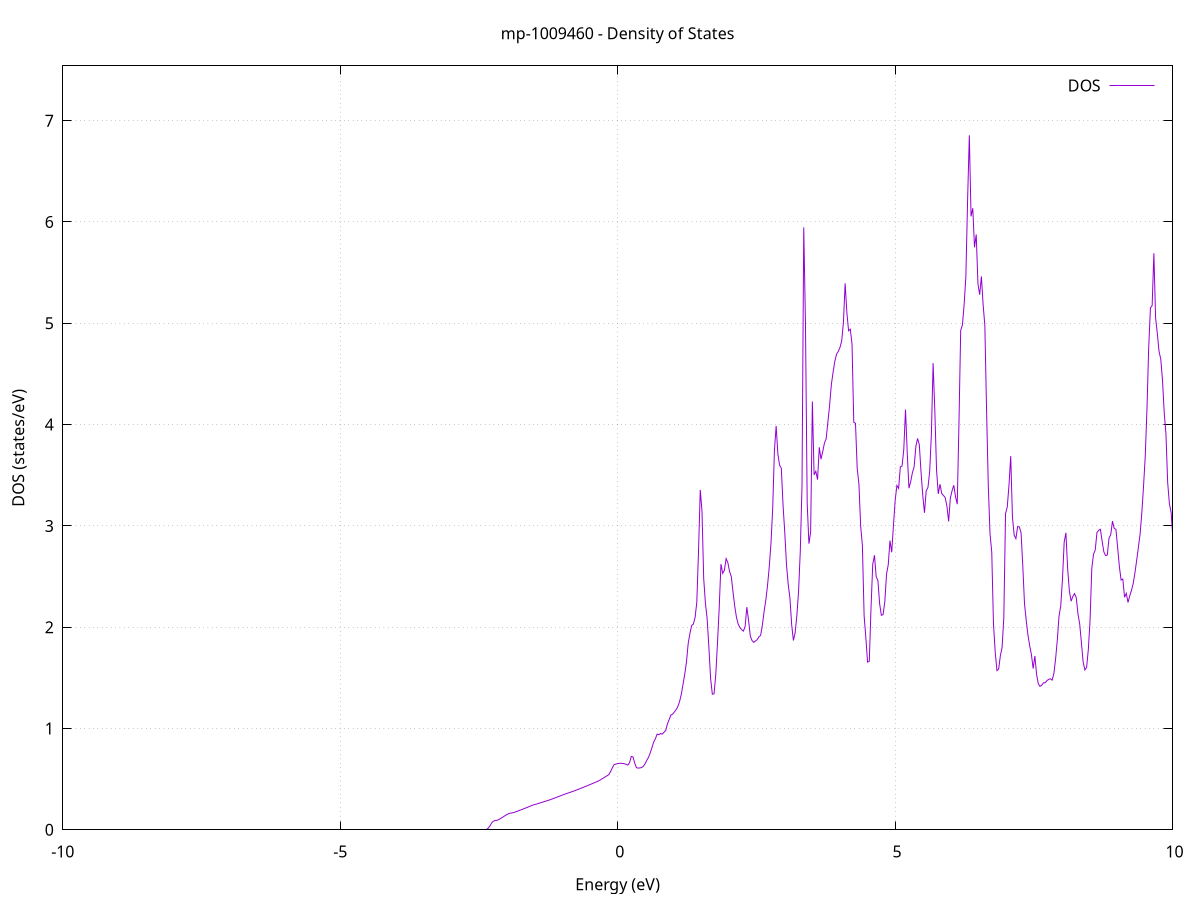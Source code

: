 set title 'mp-1009460 - Density of States'
set xlabel 'Energy (eV)'
set ylabel 'DOS (states/eV)'
set grid
set xrange [-10:10]
set yrange [0:7.541]
set xzeroaxis lt -1
set terminal png size 800,600
set output 'mp-1009460_dos_gnuplot.png'
plot '-' using 1:2 with lines title 'DOS'
-28.912100 0.000000
-28.881100 0.000000
-28.850000 0.000000
-28.818900 0.000000
-28.787800 0.000000
-28.756700 0.000000
-28.725600 0.000000
-28.694600 0.000000
-28.663500 0.000000
-28.632400 0.000000
-28.601300 0.000000
-28.570200 0.000000
-28.539100 0.000000
-28.508000 0.000000
-28.477000 0.000000
-28.445900 0.000000
-28.414800 0.000000
-28.383700 0.000000
-28.352600 0.000000
-28.321500 0.000000
-28.290400 0.000000
-28.259400 0.000000
-28.228300 0.000000
-28.197200 0.000000
-28.166100 0.000000
-28.135000 0.000000
-28.103900 0.000000
-28.072900 0.000000
-28.041800 0.000000
-28.010700 0.000000
-27.979600 0.000000
-27.948500 0.000000
-27.917400 0.000000
-27.886300 0.000000
-27.855300 0.000000
-27.824200 0.000000
-27.793100 0.000000
-27.762000 0.000000
-27.730900 0.000000
-27.699800 0.000000
-27.668700 0.000000
-27.637700 0.000000
-27.606600 0.000000
-27.575500 0.000000
-27.544400 0.000000
-27.513300 0.000000
-27.482200 0.000000
-27.451200 0.000000
-27.420100 0.000000
-27.389000 0.000000
-27.357900 0.000000
-27.326800 0.000000
-27.295700 0.000000
-27.264600 0.000000
-27.233600 0.000000
-27.202500 0.000000
-27.171400 0.000000
-27.140300 0.000000
-27.109200 0.000000
-27.078100 0.000000
-27.047000 0.000000
-27.016000 0.000000
-26.984900 0.000000
-26.953800 0.000000
-26.922700 0.000000
-26.891600 0.000000
-26.860500 0.000000
-26.829500 0.000000
-26.798400 0.000000
-26.767300 0.000000
-26.736200 0.000000
-26.705100 0.000000
-26.674000 0.000000
-26.642900 0.000000
-26.611900 0.000000
-26.580800 0.000000
-26.549700 0.000000
-26.518600 0.000000
-26.487500 0.000000
-26.456400 0.000000
-26.425300 0.000000
-26.394300 0.000000
-26.363200 0.000000
-26.332100 0.000000
-26.301000 0.000000
-26.269900 0.000000
-26.238800 0.000000
-26.207800 0.000000
-26.176700 0.000000
-26.145600 0.000000
-26.114500 0.000000
-26.083400 0.395600
-26.052300 5.339800
-26.021200 10.198000
-25.990200 15.496900
-25.959100 20.446000
-25.928000 22.115000
-25.896900 22.555800
-25.865800 24.600000
-25.834700 21.960500
-25.803600 13.920100
-25.772600 10.578000
-25.741500 18.273700
-25.710400 21.093600
-25.679300 24.463600
-25.648200 21.679500
-25.617100 19.518000
-25.586100 21.856300
-25.555000 25.265200
-25.523900 19.869700
-25.492800 19.730000
-25.461700 16.623400
-25.430600 15.591600
-25.399500 5.833200
-25.368500 8.453900
-25.337400 11.492200
-25.306300 16.483100
-25.275200 20.069700
-25.244100 19.034900
-25.213000 11.770700
-25.181900 13.320100
-25.150900 8.590800
-25.119800 5.421000
-25.088700 130.038900
-25.057600 24.609700
-25.026500 6.051100
-24.995400 0.000000
-24.964400 0.000000
-24.933300 0.000000
-24.902200 0.000000
-24.871100 0.000000
-24.840000 0.000000
-24.808900 0.000000
-24.777800 0.000000
-24.746800 0.000000
-24.715700 0.000000
-24.684600 0.000000
-24.653500 0.000000
-24.622400 0.000000
-24.591300 0.000000
-24.560200 0.000000
-24.529200 0.000000
-24.498100 0.000000
-24.467000 0.000000
-24.435900 0.000000
-24.404800 0.000000
-24.373700 0.000000
-24.342700 0.000000
-24.311600 0.000000
-24.280500 0.000000
-24.249400 0.000000
-24.218300 0.000000
-24.187200 0.000000
-24.156100 0.000000
-24.125100 0.000000
-24.094000 0.000000
-24.062900 0.000000
-24.031800 0.000000
-24.000700 0.000000
-23.969600 0.000000
-23.938500 0.000000
-23.907500 0.000000
-23.876400 0.000000
-23.845300 0.000000
-23.814200 0.000000
-23.783100 0.000000
-23.752000 0.000000
-23.721000 0.000000
-23.689900 0.000000
-23.658800 0.000000
-23.627700 0.000000
-23.596600 0.000000
-23.565500 0.000000
-23.534400 0.000000
-23.503400 0.000000
-23.472300 0.000000
-23.441200 0.000000
-23.410100 0.000000
-23.379000 0.000000
-23.347900 0.000000
-23.316800 0.000000
-23.285800 0.000000
-23.254700 0.000000
-23.223600 0.000000
-23.192500 0.000000
-23.161400 0.000000
-23.130300 0.000000
-23.099300 0.000000
-23.068200 0.000000
-23.037100 0.000000
-23.006000 0.000000
-22.974900 0.000000
-22.943800 0.000000
-22.912700 0.000000
-22.881700 0.000000
-22.850600 0.000000
-22.819500 0.000000
-22.788400 0.000000
-22.757300 0.000000
-22.726200 0.000000
-22.695100 0.000000
-22.664100 0.000000
-22.633000 0.000000
-22.601900 0.000000
-22.570800 0.000000
-22.539700 0.000000
-22.508600 0.000000
-22.477600 0.000000
-22.446500 0.000000
-22.415400 0.000000
-22.384300 0.000000
-22.353200 0.000000
-22.322100 0.000000
-22.291000 0.000000
-22.260000 0.000000
-22.228900 0.000000
-22.197800 0.000000
-22.166700 0.000000
-22.135600 0.000000
-22.104500 0.000000
-22.073400 0.000000
-22.042400 0.000000
-22.011300 0.000000
-21.980200 0.000000
-21.949100 0.000000
-21.918000 0.000000
-21.886900 0.000000
-21.855900 0.000000
-21.824800 0.000000
-21.793700 0.000000
-21.762600 0.000000
-21.731500 0.000000
-21.700400 0.000000
-21.669300 0.000000
-21.638300 0.000000
-21.607200 0.000000
-21.576100 0.000000
-21.545000 0.000000
-21.513900 0.000000
-21.482800 0.000000
-21.451700 0.000000
-21.420700 0.000000
-21.389600 0.000000
-21.358500 0.000000
-21.327400 0.000000
-21.296300 0.000000
-21.265200 0.000000
-21.234200 0.000000
-21.203100 0.000000
-21.172000 0.000000
-21.140900 0.000000
-21.109800 0.000000
-21.078700 0.000000
-21.047600 0.000000
-21.016600 0.000000
-20.985500 0.000000
-20.954400 0.000000
-20.923300 0.000000
-20.892200 0.000000
-20.861100 0.000000
-20.830000 0.000000
-20.799000 0.000000
-20.767900 0.000000
-20.736800 0.000000
-20.705700 0.000000
-20.674600 0.000000
-20.643500 0.000000
-20.612500 0.000000
-20.581400 0.000000
-20.550300 0.000000
-20.519200 0.000000
-20.488100 0.000000
-20.457000 0.000000
-20.425900 0.000000
-20.394900 0.000000
-20.363800 0.000000
-20.332700 0.000000
-20.301600 0.000000
-20.270500 0.000000
-20.239400 0.000000
-20.208300 0.000000
-20.177300 0.000000
-20.146200 0.000000
-20.115100 0.000000
-20.084000 0.000000
-20.052900 0.000000
-20.021800 0.000000
-19.990800 0.000000
-19.959700 0.000000
-19.928600 0.000000
-19.897500 0.000000
-19.866400 0.000000
-19.835300 0.000000
-19.804200 0.000000
-19.773200 0.000000
-19.742100 0.000000
-19.711000 0.000000
-19.679900 0.000000
-19.648800 0.000000
-19.617700 0.000000
-19.586600 0.000000
-19.555600 0.000000
-19.524500 0.000000
-19.493400 0.000000
-19.462300 0.000000
-19.431200 0.000000
-19.400100 0.000000
-19.369000 0.000000
-19.338000 0.000000
-19.306900 0.000000
-19.275800 0.000000
-19.244700 0.000000
-19.213600 0.000000
-19.182500 0.000000
-19.151500 0.000000
-19.120400 0.000000
-19.089300 0.000000
-19.058200 0.000000
-19.027100 0.000000
-18.996000 0.000000
-18.964900 0.000000
-18.933900 0.000000
-18.902800 0.000000
-18.871700 0.000000
-18.840600 0.000000
-18.809500 0.000000
-18.778400 0.000000
-18.747300 0.000000
-18.716300 0.000000
-18.685200 0.000000
-18.654100 0.000000
-18.623000 0.000000
-18.591900 0.000000
-18.560800 0.000000
-18.529800 0.000000
-18.498700 0.000000
-18.467600 0.000000
-18.436500 0.000000
-18.405400 0.000000
-18.374300 0.000000
-18.343200 0.000000
-18.312200 0.000000
-18.281100 0.000000
-18.250000 0.000000
-18.218900 0.000000
-18.187800 0.000000
-18.156700 0.000000
-18.125600 0.000000
-18.094600 0.000000
-18.063500 0.000000
-18.032400 0.000000
-18.001300 0.000000
-17.970200 0.000000
-17.939100 0.000000
-17.908100 0.000000
-17.877000 0.000000
-17.845900 0.000000
-17.814800 0.000000
-17.783700 0.000000
-17.752600 0.000000
-17.721500 0.000000
-17.690500 0.000000
-17.659400 0.000000
-17.628300 0.000000
-17.597200 0.000000
-17.566100 0.000000
-17.535000 0.000000
-17.503900 0.000000
-17.472900 0.000000
-17.441800 0.000000
-17.410700 0.000000
-17.379600 0.000000
-17.348500 0.000000
-17.317400 0.000000
-17.286400 0.000000
-17.255300 0.000000
-17.224200 0.000000
-17.193100 0.000000
-17.162000 0.000000
-17.130900 0.000000
-17.099800 0.000000
-17.068800 0.000000
-17.037700 0.000000
-17.006600 0.000000
-16.975500 0.000000
-16.944400 0.000000
-16.913300 0.000000
-16.882200 0.000000
-16.851200 0.000000
-16.820100 0.000000
-16.789000 0.000000
-16.757900 0.000000
-16.726800 0.000000
-16.695700 0.000000
-16.664700 0.000000
-16.633600 0.000000
-16.602500 0.000000
-16.571400 0.000000
-16.540300 0.000000
-16.509200 0.000000
-16.478100 0.000000
-16.447100 0.000000
-16.416000 0.000000
-16.384900 0.000000
-16.353800 0.000000
-16.322700 0.000000
-16.291600 0.000000
-16.260500 0.000000
-16.229500 0.000000
-16.198400 0.000000
-16.167300 0.000000
-16.136200 0.000000
-16.105100 0.000000
-16.074000 0.000000
-16.043000 0.000000
-16.011900 0.000000
-15.980800 0.000000
-15.949700 0.000000
-15.918600 0.000000
-15.887500 0.000000
-15.856400 0.000000
-15.825400 0.000000
-15.794300 0.000000
-15.763200 0.000000
-15.732100 0.000000
-15.701000 0.000000
-15.669900 0.000000
-15.638800 0.000000
-15.607800 0.000000
-15.576700 0.000000
-15.545600 0.000000
-15.514500 0.000000
-15.483400 0.000000
-15.452300 0.000000
-15.421300 0.000000
-15.390200 0.000000
-15.359100 0.000000
-15.328000 0.000000
-15.296900 0.000000
-15.265800 0.000000
-15.234700 0.000000
-15.203700 0.000000
-15.172600 0.000000
-15.141500 0.000000
-15.110400 0.000000
-15.079300 0.000000
-15.048200 0.000000
-15.017100 0.000000
-14.986100 0.000000
-14.955000 0.000000
-14.923900 0.000000
-14.892800 0.000000
-14.861700 0.000000
-14.830600 0.000000
-14.799600 0.000000
-14.768500 0.000000
-14.737400 0.000000
-14.706300 0.000000
-14.675200 0.000000
-14.644100 0.000000
-14.613000 0.000000
-14.582000 0.000000
-14.550900 0.000000
-14.519800 0.000000
-14.488700 0.000000
-14.457600 0.000000
-14.426500 0.000000
-14.395400 0.000000
-14.364400 0.000000
-14.333300 0.000000
-14.302200 0.000000
-14.271100 0.000000
-14.240000 0.000000
-14.208900 0.000000
-14.177900 0.000000
-14.146800 0.000000
-14.115700 0.000000
-14.084600 0.000000
-14.053500 0.000000
-14.022400 0.000000
-13.991300 0.000000
-13.960300 0.000000
-13.929200 0.000000
-13.898100 0.000000
-13.867000 0.000000
-13.835900 0.000000
-13.804800 0.000000
-13.773700 0.000000
-13.742700 0.000000
-13.711600 0.000000
-13.680500 0.000000
-13.649400 0.000000
-13.618300 0.000000
-13.587200 0.000000
-13.556200 0.000000
-13.525100 0.000000
-13.494000 0.000000
-13.462900 0.000000
-13.431800 0.000000
-13.400700 0.000000
-13.369600 0.000000
-13.338600 0.000000
-13.307500 0.000000
-13.276400 0.000000
-13.245300 0.000000
-13.214200 0.000000
-13.183100 0.000000
-13.152000 0.000000
-13.121000 0.000000
-13.089900 0.000000
-13.058800 0.000000
-13.027700 0.000000
-12.996600 0.000000
-12.965500 0.000000
-12.934500 0.000000
-12.903400 0.000000
-12.872300 0.000000
-12.841200 0.000000
-12.810100 0.000000
-12.779000 0.000000
-12.747900 0.000000
-12.716900 0.000000
-12.685800 0.000000
-12.654700 0.000000
-12.623600 0.000000
-12.592500 0.000000
-12.561400 0.000000
-12.530300 0.000000
-12.499300 0.000000
-12.468200 0.000000
-12.437100 0.000000
-12.406000 0.000000
-12.374900 0.000000
-12.343800 0.000000
-12.312800 0.000000
-12.281700 0.000000
-12.250600 0.000000
-12.219500 0.000000
-12.188400 0.000000
-12.157300 0.000000
-12.126200 0.000000
-12.095200 0.000000
-12.064100 0.000000
-12.033000 0.000000
-12.001900 0.000000
-11.970800 0.000000
-11.939700 0.000000
-11.908600 0.000000
-11.877600 0.000000
-11.846500 0.000000
-11.815400 0.000000
-11.784300 0.000000
-11.753200 0.000000
-11.722100 0.000000
-11.691100 0.000000
-11.660000 0.000000
-11.628900 0.000000
-11.597800 0.000000
-11.566700 0.000000
-11.535600 0.000000
-11.504500 0.000000
-11.473500 0.000000
-11.442400 0.000000
-11.411300 0.000000
-11.380200 0.000000
-11.349100 0.000000
-11.318000 0.000000
-11.286900 0.000000
-11.255900 0.000000
-11.224800 0.000000
-11.193700 0.000000
-11.162600 0.000000
-11.131500 0.000000
-11.100400 0.000000
-11.069400 0.000000
-11.038300 0.000000
-11.007200 0.000000
-10.976100 0.000000
-10.945000 0.000000
-10.913900 0.000000
-10.882800 0.000000
-10.851800 0.000000
-10.820700 0.000000
-10.789600 0.000000
-10.758500 0.000000
-10.727400 0.000000
-10.696300 0.000000
-10.665200 0.000000
-10.634200 0.000000
-10.603100 0.000000
-10.572000 0.000000
-10.540900 0.000000
-10.509800 0.000000
-10.478700 0.000000
-10.447700 0.000000
-10.416600 0.000000
-10.385500 0.000000
-10.354400 0.000000
-10.323300 0.000000
-10.292200 0.000000
-10.261100 0.000000
-10.230100 0.000000
-10.199000 0.000000
-10.167900 0.000000
-10.136800 0.000000
-10.105700 0.000000
-10.074600 0.000000
-10.043500 0.000000
-10.012500 0.000000
-9.981400 0.000000
-9.950300 0.000000
-9.919200 0.000000
-9.888100 0.000000
-9.857000 0.000000
-9.826000 0.000000
-9.794900 0.000000
-9.763800 0.000000
-9.732700 0.000000
-9.701600 0.000000
-9.670500 0.000000
-9.639400 0.000000
-9.608400 0.000000
-9.577300 0.000000
-9.546200 0.000000
-9.515100 0.000000
-9.484000 0.000000
-9.452900 0.000000
-9.421800 0.000000
-9.390800 0.000000
-9.359700 0.000000
-9.328600 0.000000
-9.297500 0.000000
-9.266400 0.000000
-9.235300 0.000000
-9.204300 0.000000
-9.173200 0.000000
-9.142100 0.000000
-9.111000 0.000000
-9.079900 0.000000
-9.048800 0.000000
-9.017700 0.000000
-8.986700 0.000000
-8.955600 0.000000
-8.924500 0.000000
-8.893400 0.000000
-8.862300 0.000000
-8.831200 0.000000
-8.800100 0.000000
-8.769100 0.000000
-8.738000 0.000000
-8.706900 0.000000
-8.675800 0.000000
-8.644700 0.000000
-8.613600 0.000000
-8.582600 0.000000
-8.551500 0.000000
-8.520400 0.000000
-8.489300 0.000000
-8.458200 0.000000
-8.427100 0.000000
-8.396000 0.000000
-8.365000 0.000000
-8.333900 0.000000
-8.302800 0.000000
-8.271700 0.000000
-8.240600 0.000000
-8.209500 0.000000
-8.178400 0.000000
-8.147400 0.000000
-8.116300 0.000000
-8.085200 0.000000
-8.054100 0.000000
-8.023000 0.000000
-7.991900 0.000000
-7.960900 0.000000
-7.929800 0.000000
-7.898700 0.000000
-7.867600 0.000000
-7.836500 0.000000
-7.805400 0.000000
-7.774300 0.000000
-7.743300 0.000000
-7.712200 0.000000
-7.681100 0.000000
-7.650000 0.000000
-7.618900 0.000000
-7.587800 0.000000
-7.556700 0.000000
-7.525700 0.000000
-7.494600 0.000000
-7.463500 0.000000
-7.432400 0.000000
-7.401300 0.000000
-7.370200 0.000000
-7.339200 0.000000
-7.308100 0.000000
-7.277000 0.000000
-7.245900 0.000000
-7.214800 0.000000
-7.183700 0.000000
-7.152600 0.000000
-7.121600 0.000000
-7.090500 0.000000
-7.059400 0.000000
-7.028300 0.000000
-6.997200 0.000000
-6.966100 0.000000
-6.935000 0.000000
-6.904000 0.000000
-6.872900 0.000000
-6.841800 0.000000
-6.810700 0.000000
-6.779600 0.000000
-6.748500 0.000000
-6.717400 0.000000
-6.686400 0.000000
-6.655300 0.000000
-6.624200 0.000000
-6.593100 0.000000
-6.562000 0.000000
-6.530900 0.000000
-6.499900 0.000000
-6.468800 0.000000
-6.437700 0.000000
-6.406600 0.000000
-6.375500 0.000000
-6.344400 0.000000
-6.313300 0.000000
-6.282300 0.000000
-6.251200 0.000000
-6.220100 0.000000
-6.189000 0.000000
-6.157900 0.000000
-6.126800 0.000000
-6.095700 0.000000
-6.064700 0.000000
-6.033600 0.000000
-6.002500 0.000000
-5.971400 0.000000
-5.940300 0.000000
-5.909200 0.000000
-5.878200 0.000000
-5.847100 0.000000
-5.816000 0.000000
-5.784900 0.000000
-5.753800 0.000000
-5.722700 0.000000
-5.691600 0.000000
-5.660600 0.000000
-5.629500 0.000000
-5.598400 0.000000
-5.567300 0.000000
-5.536200 0.000000
-5.505100 0.000000
-5.474000 0.000000
-5.443000 0.000000
-5.411900 0.000000
-5.380800 0.000000
-5.349700 0.000000
-5.318600 0.000000
-5.287500 0.000000
-5.256500 0.000000
-5.225400 0.000000
-5.194300 0.000000
-5.163200 0.000000
-5.132100 0.000000
-5.101000 0.000000
-5.069900 0.000000
-5.038900 0.000000
-5.007800 0.000000
-4.976700 0.000000
-4.945600 0.000000
-4.914500 0.000000
-4.883400 0.000000
-4.852300 0.000000
-4.821300 0.000000
-4.790200 0.000000
-4.759100 0.000000
-4.728000 0.000000
-4.696900 0.000000
-4.665800 0.000000
-4.634800 0.000000
-4.603700 0.000000
-4.572600 0.000000
-4.541500 0.000000
-4.510400 0.000000
-4.479300 0.000000
-4.448200 0.000000
-4.417200 0.000000
-4.386100 0.000000
-4.355000 0.000000
-4.323900 0.000000
-4.292800 0.000000
-4.261700 0.000000
-4.230600 0.000000
-4.199600 0.000000
-4.168500 0.000000
-4.137400 0.000000
-4.106300 0.000000
-4.075200 0.000000
-4.044100 0.000000
-4.013100 0.000000
-3.982000 0.000000
-3.950900 0.000000
-3.919800 0.000000
-3.888700 0.000000
-3.857600 0.000000
-3.826500 0.000000
-3.795500 0.000000
-3.764400 0.000000
-3.733300 0.000000
-3.702200 0.000000
-3.671100 0.000000
-3.640000 0.000000
-3.608900 0.000000
-3.577900 0.000000
-3.546800 0.000000
-3.515700 0.000000
-3.484600 0.000000
-3.453500 0.000000
-3.422400 0.000000
-3.391400 0.000000
-3.360300 0.000000
-3.329200 0.000000
-3.298100 0.000000
-3.267000 0.000000
-3.235900 0.000000
-3.204800 0.000000
-3.173800 0.000000
-3.142700 0.000000
-3.111600 0.000000
-3.080500 0.000000
-3.049400 0.000000
-3.018300 0.000000
-2.987200 0.000000
-2.956200 0.000000
-2.925100 0.000000
-2.894000 0.000000
-2.862900 0.000000
-2.831800 0.000000
-2.800700 0.000000
-2.769700 0.000000
-2.738600 0.000000
-2.707500 0.000000
-2.676400 0.000000
-2.645300 0.000000
-2.614200 0.000000
-2.583100 0.000000
-2.552100 0.000000
-2.521000 0.000000
-2.489900 0.000000
-2.458800 0.000000
-2.427700 0.000000
-2.396600 0.000000
-2.365500 0.002600
-2.334500 0.014600
-2.303400 0.036300
-2.272300 0.066400
-2.241200 0.084700
-2.210100 0.091800
-2.179000 0.093300
-2.148000 0.099100
-2.116900 0.109100
-2.085800 0.119500
-2.054700 0.130200
-2.023600 0.141200
-1.992500 0.151600
-1.961400 0.159300
-1.930400 0.164300
-1.899300 0.167100
-1.868200 0.171400
-1.837100 0.176800
-1.806000 0.183100
-1.774900 0.189700
-1.743800 0.196300
-1.712800 0.203000
-1.681700 0.209600
-1.650600 0.216300
-1.619500 0.223100
-1.588400 0.230400
-1.557300 0.237900
-1.526300 0.244000
-1.495200 0.249100
-1.464100 0.253300
-1.433000 0.258700
-1.401900 0.264200
-1.370800 0.269600
-1.339700 0.275000
-1.308700 0.280300
-1.277600 0.285700
-1.246500 0.291200
-1.215400 0.296900
-1.184300 0.303200
-1.153200 0.309500
-1.122100 0.315900
-1.091100 0.322400
-1.060000 0.328900
-1.028900 0.335500
-0.997800 0.342200
-0.966700 0.348700
-0.935600 0.354700
-0.904600 0.360400
-0.873500 0.366200
-0.842400 0.372100
-0.811300 0.378100
-0.780200 0.384400
-0.749100 0.391000
-0.718000 0.397600
-0.687000 0.404200
-0.655900 0.411000
-0.624800 0.417800
-0.593700 0.424800
-0.562600 0.431700
-0.531500 0.438600
-0.500400 0.445700
-0.469400 0.452800
-0.438300 0.460000
-0.407200 0.467200
-0.376100 0.474400
-0.345000 0.482300
-0.313900 0.491500
-0.282900 0.502200
-0.251800 0.512600
-0.220700 0.523000
-0.189600 0.533800
-0.158500 0.544800
-0.127400 0.574900
-0.096300 0.611200
-0.065300 0.641800
-0.034200 0.648300
-0.003100 0.652800
0.028000 0.655400
0.059100 0.656100
0.090200 0.654900
0.121300 0.651800
0.152300 0.646700
0.183400 0.638300
0.214500 0.662200
0.245600 0.723900
0.276700 0.719600
0.307800 0.658200
0.338800 0.612900
0.369900 0.609100
0.401000 0.610600
0.432100 0.614200
0.463200 0.627000
0.494300 0.651900
0.525400 0.686500
0.556400 0.715600
0.587500 0.759500
0.618600 0.810700
0.649700 0.866500
0.680800 0.899700
0.711900 0.944300
0.743000 0.938300
0.774000 0.950000
0.805100 0.944400
0.836200 0.963600
0.867300 0.981400
0.898400 1.046700
0.929500 1.089800
0.960500 1.133400
0.991600 1.140900
1.022700 1.163500
1.053800 1.185300
1.084900 1.216800
1.116000 1.265700
1.147100 1.336700
1.178100 1.435300
1.209200 1.534900
1.240300 1.655400
1.271400 1.838800
1.302500 1.937100
1.333600 2.017100
1.364700 2.030000
1.395700 2.095600
1.426800 2.247300
1.457900 2.755100
1.489000 3.355300
1.520100 3.145100
1.551200 2.477900
1.582200 2.236500
1.613300 2.081700
1.644400 1.801500
1.675500 1.493700
1.706600 1.338300
1.737700 1.342700
1.768800 1.533700
1.799800 1.847000
1.830900 2.199100
1.862000 2.622600
1.893100 2.531000
1.924200 2.562000
1.955300 2.676900
1.986400 2.636000
2.017400 2.549700
2.048500 2.499500
2.079600 2.346400
2.110700 2.205600
2.141800 2.096600
2.172900 2.029000
2.203900 1.995300
2.235000 1.976500
2.266100 1.961100
2.297200 2.005800
2.328300 2.197700
2.359400 2.067800
2.390500 1.915000
2.421500 1.868900
2.452600 1.850000
2.483700 1.863800
2.514800 1.876900
2.545900 1.904300
2.577000 1.918600
2.608100 2.020900
2.639100 2.154300
2.670200 2.264600
2.701300 2.411100
2.732400 2.595500
2.763500 2.826400
2.794600 3.173700
2.825600 3.742600
2.856700 3.986200
2.887800 3.709900
2.918900 3.597900
2.950000 3.568900
2.981100 3.203600
3.012200 2.933700
3.043200 2.616000
3.074300 2.421300
3.105400 2.286100
3.136500 2.023700
3.167600 1.868700
3.198700 1.944800
3.229800 2.113500
3.260800 2.355400
3.291900 2.753700
3.323000 3.400300
3.354100 5.946700
3.385200 4.994800
3.416300 3.220900
3.447300 2.824400
3.478400 2.939300
3.509500 4.228400
3.540600 3.504200
3.571700 3.539000
3.602800 3.456700
3.633900 3.775700
3.664900 3.658300
3.696000 3.732900
3.727100 3.816800
3.758200 3.860800
3.789300 4.026200
3.820400 4.192000
3.851500 4.393500
3.882500 4.516100
3.913600 4.623100
3.944700 4.694100
3.975800 4.721800
4.006900 4.761400
4.038000 4.825800
4.069000 5.007500
4.100100 5.394500
4.131200 5.105900
4.162300 4.926100
4.193400 4.941600
4.224500 4.791500
4.255600 4.023800
4.286600 4.012200
4.317700 3.566200
4.348800 3.410700
4.379900 2.997400
4.411000 2.808200
4.442100 2.113100
4.473200 1.895800
4.504200 1.655400
4.535300 1.663800
4.566400 2.187500
4.597500 2.619600
4.628600 2.710100
4.659700 2.498100
4.690700 2.459400
4.721800 2.230300
4.752900 2.116500
4.784000 2.125100
4.815100 2.249100
4.846200 2.524000
4.877300 2.618000
4.908300 2.855000
4.939400 2.739700
4.970500 3.003500
5.001600 3.250900
5.032700 3.398600
5.063800 3.370500
5.094900 3.582700
5.125900 3.590100
5.157000 3.754200
5.188100 4.148000
5.219200 3.722100
5.250300 3.372000
5.281400 3.436100
5.312400 3.525400
5.343500 3.582000
5.374600 3.785400
5.405700 3.862700
5.436800 3.801900
5.467900 3.531600
5.499000 3.301700
5.530000 3.128900
5.561100 3.346800
5.592200 3.377900
5.623300 3.532800
5.654400 3.905400
5.685500 4.606800
5.716600 4.133900
5.747600 3.551300
5.778700 3.315700
5.809800 3.411500
5.840900 3.319500
5.872000 3.300300
5.903100 3.279600
5.934200 3.195000
5.965200 3.044900
5.996300 3.274700
6.027400 3.347800
6.058500 3.400900
6.089600 3.287300
6.120700 3.214500
6.151700 4.020200
6.182800 4.929200
6.213900 4.984700
6.245000 5.186100
6.276100 5.464900
6.307200 6.219100
6.338300 6.855900
6.369300 6.055500
6.400400 6.135700
6.431500 5.749600
6.462600 5.876700
6.493700 5.389400
6.524800 5.282100
6.555900 5.462200
6.586900 5.183000
6.618000 4.979000
6.649100 4.137100
6.680200 3.395600
6.711300 2.921000
6.742400 2.741100
6.773400 2.034000
6.804500 1.755500
6.835600 1.571900
6.866700 1.586400
6.897800 1.719400
6.928900 1.799400
6.960000 2.096200
6.991000 3.122200
7.022100 3.187200
7.053200 3.401400
7.084300 3.689100
7.115400 3.086700
7.146500 2.908200
7.177600 2.874400
7.208600 2.992200
7.239700 2.990800
7.270800 2.930800
7.301900 2.602900
7.333000 2.229200
7.364100 2.065800
7.395100 1.920900
7.426200 1.816600
7.457300 1.729600
7.488400 1.591800
7.519500 1.715800
7.550600 1.532900
7.581700 1.440000
7.612700 1.415300
7.643800 1.427900
7.674900 1.450900
7.706000 1.451200
7.737100 1.473000
7.768200 1.484800
7.799300 1.490800
7.830300 1.477300
7.861400 1.540000
7.892500 1.683100
7.923600 1.870400
7.954700 2.108000
7.985800 2.208600
8.016800 2.470400
8.047900 2.839700
8.079000 2.931400
8.110100 2.580800
8.141200 2.357900
8.172300 2.256800
8.203400 2.302400
8.234400 2.331700
8.265500 2.291500
8.296600 2.130500
8.327700 2.031300
8.358800 1.843100
8.389900 1.655000
8.421000 1.577300
8.452000 1.602600
8.483100 1.780600
8.514200 2.067600
8.545300 2.578600
8.576400 2.719000
8.607500 2.762100
8.638500 2.933100
8.669600 2.956200
8.700700 2.966000
8.731800 2.848300
8.762900 2.743200
8.794000 2.706200
8.825100 2.713100
8.856100 2.878700
8.887200 2.914000
8.918300 3.046800
8.949400 2.975600
8.980500 2.965600
9.011600 2.785200
9.042700 2.597400
9.073700 2.465300
9.104800 2.475800
9.135900 2.295800
9.167000 2.334200
9.198100 2.243900
9.229200 2.307600
9.260200 2.363300
9.291300 2.429900
9.322400 2.533500
9.353500 2.656700
9.384600 2.785400
9.415700 2.917400
9.446800 3.125300
9.477800 3.388300
9.508900 3.686900
9.540000 4.156200
9.571100 4.761200
9.602200 5.151800
9.633300 5.174800
9.664400 5.691500
9.695400 5.053300
9.726500 4.899500
9.757600 4.722200
9.788700 4.645500
9.819800 4.437900
9.850900 4.116500
9.881900 3.907500
9.913000 3.427700
9.944100 3.219000
9.975200 3.134300
10.006300 2.883400
10.037400 2.767500
10.068500 2.705400
10.099500 2.642500
10.130600 2.539400
10.161700 2.603800
10.192800 2.607900
10.223900 2.362300
10.255000 2.286400
10.286100 2.285600
10.317100 2.581300
10.348200 2.493600
10.379300 2.438400
10.410400 2.478000
10.441500 2.367900
10.472600 2.805000
10.503600 2.371000
10.534700 2.735400
10.565800 3.548800
10.596900 4.013000
10.628000 4.693100
10.659100 7.091000
10.690200 7.985300
10.721200 7.609400
10.752300 4.984600
10.783400 4.049500
10.814500 3.509400
10.845600 3.173300
10.876700 2.995000
10.907800 2.857300
10.938800 2.764900
10.969900 2.681200
11.001000 2.589800
11.032100 2.462500
11.063200 2.354300
11.094300 2.272300
11.125300 2.237400
11.156400 2.250500
11.187500 2.315300
11.218600 2.390300
11.249700 2.329400
11.280800 2.335800
11.311900 2.347600
11.342900 2.472100
11.374000 2.511300
11.405100 2.519200
11.436200 2.654500
11.467300 2.518000
11.498400 2.547500
11.529500 2.586200
11.560500 2.622100
11.591600 2.654900
11.622700 2.648500
11.653800 2.664300
11.684900 2.646400
11.716000 2.668300
11.747000 2.705400
11.778100 2.603300
11.809200 2.441100
11.840300 2.028300
11.871400 1.983000
11.902500 1.987200
11.933600 2.003400
11.964600 2.032700
11.995700 1.852100
12.026800 1.731500
12.057900 1.668800
12.089000 1.657000
12.120100 1.647600
12.151200 1.641600
12.182200 1.579900
12.213300 1.584000
12.244400 1.697300
12.275500 1.604000
12.306600 1.639800
12.337700 1.737400
12.368700 1.863200
12.399800 1.961600
12.430900 2.012000
12.462000 2.012100
12.493100 1.954600
12.524200 1.822900
12.555300 1.719100
12.586300 1.616600
12.617400 1.679600
12.648500 1.678400
12.679600 1.715200
12.710700 1.730700
12.741800 1.719400
12.772900 1.669900
12.803900 1.476100
12.835000 1.284500
12.866100 1.138000
12.897200 1.048600
12.928300 1.099400
12.959400 1.242800
12.990400 1.588700
13.021500 1.390300
13.052600 1.322700
13.083700 1.428200
13.114800 1.521400
13.145900 1.644200
13.177000 1.756200
13.208000 1.968200
13.239100 2.224500
13.270200 2.309200
13.301300 2.403300
13.332400 2.407100
13.363500 2.368400
13.394600 2.257000
13.425600 2.069100
13.456700 1.952500
13.487800 1.914900
13.518900 1.883500
13.550000 1.834300
13.581100 1.775400
13.612100 1.786600
13.643200 1.846500
13.674300 1.715800
13.705400 1.711600
13.736500 1.385000
13.767600 1.338500
13.798700 1.339900
13.829700 1.446800
13.860800 1.582200
13.891900 1.749400
13.923000 1.794300
13.954100 1.699500
13.985200 1.623400
14.016300 1.561000
14.047300 1.553900
14.078400 1.566300
14.109500 1.615200
14.140600 1.645700
14.171700 1.696100
14.202800 1.733100
14.233800 1.747100
14.264900 1.750300
14.296000 1.770400
14.327100 1.803700
14.358200 1.839800
14.389300 1.941400
14.420400 1.927000
14.451400 1.867200
14.482500 1.777500
14.513600 1.613400
14.544700 1.594700
14.575800 1.583000
14.606900 1.572400
14.638000 1.568000
14.669000 1.570900
14.700100 1.570500
14.731200 1.560300
14.762300 1.533300
14.793400 1.503300
14.824500 1.476100
14.855500 1.452300
14.886600 1.432200
14.917700 1.411800
14.948800 1.381900
14.979900 1.342300
15.011000 1.313400
15.042100 1.289600
15.073100 1.273500
15.104200 1.268300
15.135300 1.258800
15.166400 1.247700
15.197500 1.232200
15.228600 1.228500
15.259700 1.199500
15.290700 1.182900
15.321800 1.186500
15.352900 1.191800
15.384000 1.198400
15.415100 1.206100
15.446200 1.219100
15.477200 1.234400
15.508300 1.255200
15.539400 1.278900
15.570500 1.305600
15.601600 1.335900
15.632700 1.373000
15.663800 1.466000
15.694800 1.550000
15.725900 1.646300
15.757000 1.755000
15.788100 1.842200
15.819200 1.945100
15.850300 2.197300
15.881400 2.421000
15.912400 2.559700
15.943500 2.549700
15.974600 2.632900
16.005700 2.769800
16.036800 2.980200
16.067900 3.206400
16.098900 3.465300
16.130000 3.812800
16.161100 4.551100
16.192200 6.469200
16.223300 27.658200
16.254400 5.407800
16.285500 5.050300
16.316500 4.770100
16.347600 4.610200
16.378700 4.528900
16.409800 4.536200
16.440900 4.753300
16.472000 5.301700
16.503100 5.880200
16.534100 6.685300
16.565200 8.127300
16.596300 20.110000
16.627400 46.254100
16.658500 8.357800
16.689600 6.787800
16.720600 5.788400
16.751700 5.028100
16.782800 4.499800
16.813900 4.103300
16.845000 3.985400
16.876100 3.559600
16.907200 3.291700
16.938200 3.247400
16.969300 3.184300
17.000400 2.928200
17.031500 2.759800
17.062600 2.644300
17.093700 2.535600
17.124800 2.424000
17.155800 2.343200
17.186900 2.312600
17.218000 2.274100
17.249100 2.260300
17.280200 2.273000
17.311300 2.331600
17.342300 2.357600
17.373400 2.345200
17.404500 2.341900
17.435600 2.341500
17.466700 2.341600
17.497800 2.305500
17.528900 2.233400
17.559900 2.108700
17.591000 2.030600
17.622100 1.915900
17.653200 1.781900
17.684300 1.543900
17.715400 1.531400
17.746500 1.564300
17.777500 1.599700
17.808600 1.635000
17.839700 1.651500
17.870800 1.663900
17.901900 1.665200
17.933000 1.643000
17.964000 1.650500
17.995100 1.668200
18.026200 1.729800
18.057300 1.918100
18.088400 1.896300
18.119500 1.926900
18.150600 1.847400
18.181600 1.799000
18.212700 1.761600
18.243800 1.743300
18.274900 1.702300
18.306000 1.661200
18.337100 1.654400
18.368200 1.692400
18.399200 1.730200
18.430300 1.787600
18.461400 1.899000
18.492500 2.399400
18.523600 2.291500
18.554700 2.254800
18.585700 2.440300
18.616800 2.919500
18.647900 3.253600
18.679000 3.199200
18.710100 3.266500
18.741200 3.360700
18.772300 3.321100
18.803300 3.140800
18.834400 3.158700
18.865500 3.177800
18.896600 3.233700
18.927700 3.176200
18.958800 3.188400
18.989900 3.043300
19.020900 2.875800
19.052000 3.028900
19.083100 3.134000
19.114200 3.310400
19.145300 3.577600
19.176400 4.239400
19.207500 4.542600
19.238500 4.951400
19.269600 5.016800
19.300700 4.927400
19.331800 4.945000
19.362900 4.742700
19.394000 4.380300
19.425000 4.231300
19.456100 4.171700
19.487200 4.073400
19.518300 4.027800
19.549400 3.756200
19.580500 3.586100
19.611600 3.867800
19.642600 4.157500
19.673700 4.253100
19.704800 3.996400
19.735900 3.446700
19.767000 3.180700
19.798100 2.962700
19.829200 2.952700
19.860200 2.838500
19.891300 2.854100
19.922400 2.812700
19.953500 2.735300
19.984600 2.662900
20.015700 2.619000
20.046700 2.605900
20.077800 2.565300
20.108900 2.417500
20.140000 2.148300
20.171100 1.978200
20.202200 1.881600
20.233300 1.802800
20.264300 1.749400
20.295400 1.663800
20.326500 1.605700
20.357600 1.547300
20.388700 1.488200
20.419800 1.427100
20.450900 1.370300
20.481900 1.307600
20.513000 1.257000
20.544100 1.366200
20.575200 1.434300
20.606300 1.531200
20.637400 1.512500
20.668400 1.463600
20.699500 1.650100
20.730600 2.274000
20.761700 3.105600
20.792800 2.824200
20.823900 2.529200
20.855000 2.320200
20.886000 2.204800
20.917100 2.175400
20.948200 2.147500
20.979300 2.091000
21.010400 2.035300
21.041500 1.967900
21.072600 1.980800
21.103600 2.056400
21.134700 2.072900
21.165800 2.092600
21.196900 2.145800
21.228000 2.129200
21.259100 2.103900
21.290100 2.111100
21.321200 2.059100
21.352300 2.087200
21.383400 2.086600
21.414500 2.056800
21.445600 2.055100
21.476700 2.014800
21.507700 2.051200
21.538800 2.131100
21.569900 2.204500
21.601000 2.224200
21.632100 2.197800
21.663200 2.223000
21.694300 2.098200
21.725300 1.961700
21.756400 1.877900
21.787500 1.881900
21.818600 1.855000
21.849700 1.894500
21.880800 1.937600
21.911800 1.986000
21.942900 2.031900
21.974000 2.075900
22.005100 2.269900
22.036200 2.451000
22.067300 2.434900
22.098400 2.430000
22.129400 3.515000
22.160500 2.353800
22.191600 2.325500
22.222700 2.246600
22.253800 2.198200
22.284900 2.087800
22.316000 2.025100
22.347000 1.975100
22.378100 1.933400
22.409200 1.928300
22.440300 1.881800
22.471400 1.835400
22.502500 1.778200
22.533500 1.773400
22.564600 1.771500
22.595700 1.753000
22.626800 1.729200
22.657900 1.695100
22.689000 1.692900
22.720100 1.767700
22.751100 2.015000
22.782200 1.810800
22.813300 1.689600
22.844400 1.626000
22.875500 1.650500
22.906600 1.711700
22.937700 1.778500
22.968700 1.759700
22.999800 1.688900
23.030900 1.666800
23.062000 1.683600
23.093100 1.714300
23.124200 1.820000
23.155200 1.940900
23.186300 2.056600
23.217400 2.178400
23.248500 2.311600
23.279600 2.444000
23.310700 2.710200
23.341800 2.533700
23.372800 2.516800
23.403900 2.506900
23.435000 2.506000
23.466100 2.544100
23.497200 2.565200
23.528300 2.587200
23.559400 2.632200
23.590400 2.671000
23.621500 2.665700
23.652600 2.616300
23.683700 2.548200
23.714800 2.476400
23.745900 2.346500
23.776900 2.213300
23.808000 2.336800
23.839100 2.502500
23.870200 2.573100
23.901300 2.635500
23.932400 2.640300
23.963500 2.679400
23.994500 2.563100
24.025600 2.449400
24.056700 2.408900
24.087800 2.387400
24.118900 2.424300
24.150000 2.352300
24.181100 2.368700
24.212100 2.383900
24.243200 2.379000
24.274300 2.365600
24.305400 2.391200
24.336500 2.420800
24.367600 2.436900
24.398600 2.453100
24.429700 2.512900
24.460800 2.550500
24.491900 2.565400
24.523000 2.514300
24.554100 2.431000
24.585200 2.393200
24.616200 2.277800
24.647300 2.243700
24.678400 2.287200
24.709500 2.051100
24.740600 1.959500
24.771700 1.871700
24.802800 1.779500
24.833800 1.706300
24.864900 1.634100
24.896000 1.588300
24.927100 1.587100
24.958200 1.742900
24.989300 1.832300
25.020300 1.634200
25.051400 1.666500
25.082500 1.708500
25.113600 1.836100
25.144700 2.035100
25.175800 2.249600
25.206900 2.453600
25.237900 2.571400
25.269000 2.634400
25.300100 2.603200
25.331200 2.561200
25.362300 2.559600
25.393400 2.582600
25.424500 2.633000
25.455500 2.610700
25.486600 2.605800
25.517700 2.564900
25.548800 2.686900
25.579900 2.876600
25.611000 2.946200
25.642000 2.926800
25.673100 2.780400
25.704200 2.692400
25.735300 2.619300
25.766400 2.620100
25.797500 2.595200
25.828600 2.580800
25.859600 2.571600
25.890700 2.537900
25.921800 2.488600
25.952900 2.457300
25.984000 2.403500
26.015100 2.358700
26.046200 2.325000
26.077200 2.340000
26.108300 2.409100
26.139400 2.505600
26.170500 2.642000
26.201600 2.842600
26.232700 3.039000
26.263700 3.253000
26.294800 3.408300
26.325900 3.564200
26.357000 3.653300
26.388100 3.807100
26.419200 3.887400
26.450300 3.920200
26.481300 3.234200
26.512400 2.776500
26.543500 2.179800
26.574600 1.840400
26.605700 1.776300
26.636800 2.129800
26.667900 2.253200
26.698900 2.234600
26.730000 2.359700
26.761100 2.418800
26.792200 2.529000
26.823300 2.686900
26.854400 2.742700
26.885400 2.744000
26.916500 2.757900
26.947600 2.810100
26.978700 2.791400
27.009800 2.716800
27.040900 2.648300
27.072000 2.333100
27.103000 2.340800
27.134100 2.430800
27.165200 2.472400
27.196300 2.340100
27.227400 2.446000
27.258500 2.566100
27.289600 2.583000
27.320600 2.705400
27.351700 2.811800
27.382800 2.846600
27.413900 2.834400
27.445000 2.860400
27.476100 2.788700
27.507100 2.764400
27.538200 2.743600
27.569300 2.719500
27.600400 2.684400
27.631500 2.658500
27.662600 2.645900
27.693700 2.638500
27.724700 2.597000
27.755800 2.555700
27.786900 2.529000
27.818000 2.483000
27.849100 2.451700
27.880200 2.432600
27.911300 2.397700
27.942300 2.278700
27.973400 2.198000
28.004500 2.159200
28.035600 2.181200
28.066700 2.118700
28.097800 2.100700
28.128800 2.052000
28.159900 1.967200
28.191000 1.886200
28.222100 1.825900
28.253200 1.791400
28.284300 1.759900
28.315400 1.791200
28.346400 1.636000
28.377500 1.676100
28.408600 1.736500
28.439700 1.812100
28.470800 1.909500
28.501900 1.901800
28.533000 1.858200
28.564000 1.903300
28.595100 1.972900
28.626200 1.988700
28.657300 1.844500
28.688400 1.777500
28.719500 1.756800
28.750500 1.749800
28.781600 1.781500
28.812700 1.766600
28.843800 1.788200
28.874900 1.768600
28.906000 1.753300
28.937100 1.744000
28.968100 1.657500
28.999200 1.678500
29.030300 1.721700
29.061400 1.728900
29.092500 1.710400
29.123600 1.681400
29.154700 1.663300
29.185700 1.652000
29.216800 1.585300
29.247900 1.453600
29.279000 1.354600
29.310100 1.286800
29.341200 1.324400
29.372200 1.111200
29.403300 0.947000
29.434400 0.803900
29.465500 0.690800
29.496600 0.588400
29.527700 0.429800
29.558800 0.313700
29.589800 0.216400
29.620900 0.179500
29.652000 0.206600
29.683100 0.191800
29.714200 0.132600
29.745300 0.118800
29.776400 0.106000
29.807400 0.091900
29.838500 0.077500
29.869600 0.064900
29.900700 0.054200
29.931800 0.045300
29.962900 0.038100
29.993900 0.032200
30.025000 0.027200
30.056100 0.023000
30.087200 0.019700
30.118300 0.017300
30.149400 0.015500
30.180500 0.013700
30.211500 0.011900
30.242600 0.010100
30.273700 0.008400
30.304800 0.006600
30.335900 0.005000
30.367000 0.003300
30.398100 0.001700
30.429100 0.000100
30.460200 0.000000
30.491300 0.000000
30.522400 0.000000
30.553500 0.000000
30.584600 0.000000
30.615600 0.000000
30.646700 0.000000
30.677800 0.000000
30.708900 0.000000
30.740000 0.000000
30.771100 0.000000
30.802200 0.000000
30.833200 0.000000
30.864300 0.000000
30.895400 0.000000
30.926500 0.000000
30.957600 0.000000
30.988700 0.000000
31.019800 0.000000
31.050800 0.000000
31.081900 0.000000
31.113000 0.000000
31.144100 0.000000
31.175200 0.000000
31.206300 0.000000
31.237300 0.000000
31.268400 0.000000
31.299500 0.000000
31.330600 0.000000
31.361700 0.000000
31.392800 0.000000
31.423900 0.000000
31.454900 0.000000
31.486000 0.000000
31.517100 0.000000
31.548200 0.000000
31.579300 0.000000
31.610400 0.000000
31.641500 0.000000
31.672500 0.000000
31.703600 0.000000
31.734700 0.000000
31.765800 0.000000
31.796900 0.000000
31.828000 0.000000
31.859100 0.000000
31.890100 0.000000
31.921200 0.000000
31.952300 0.000000
31.983400 0.000000
32.014500 0.000000
32.045600 0.000000
32.076600 0.000000
32.107700 0.000000
32.138800 0.000000
32.169900 0.000000
32.201000 0.000000
32.232100 0.000000
32.263200 0.000000
32.294200 0.000000
32.325300 0.000000
32.356400 0.000000
32.387500 0.000000
32.418600 0.000000
32.449700 0.000000
32.480800 0.000000
32.511800 0.000000
32.542900 0.000000
32.574000 0.000000
32.605100 0.000000
32.636200 0.000000
32.667300 0.000000
32.698300 0.000000
32.729400 0.000000
32.760500 0.000000
32.791600 0.000000
32.822700 0.000000
32.853800 0.000000
32.884900 0.000000
32.915900 0.000000
32.947000 0.000000
32.978100 0.000000
33.009200 0.000000
33.040300 0.000000
33.071400 0.000000
33.102500 0.000000
33.133500 0.000000
33.164600 0.000000
33.195700 0.000000
33.226800 0.000000
33.257900 0.000000
e
